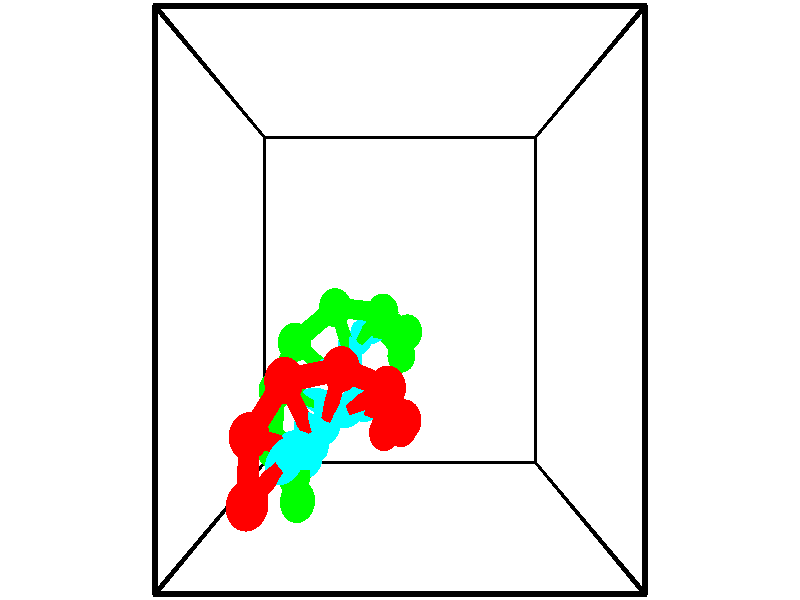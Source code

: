 // switches for output
#declare DRAW_BASES = 1; // possible values are 0, 1; only relevant for DNA ribbons
#declare DRAW_BASES_TYPE = 3; // possible values are 1, 2, 3; only relevant for DNA ribbons
#declare DRAW_FOG = 0; // set to 1 to enable fog

#include "colors.inc"

#include "transforms.inc"
background { rgb <1, 1, 1>}

#default {
   normal{
       ripples 0.25
       frequency 0.20
       turbulence 0.2
       lambda 5
   }
	finish {
		phong 0.1
		phong_size 40.
	}
}

// original window dimensions: 1024x640


// camera settings

camera {
	sky <-0, 1, 0>
	up <-0, 1, 0>
	right 1.6 * <1, 0, 0>
	location <2.5, 2.5, 11.1562>
	look_at <2.5, 2.5, 2.5>
	direction <0, 0, -8.6562>
	angle 67.0682
}


# declare cpy_camera_pos = <2.5, 2.5, 11.1562>;
# if (DRAW_FOG = 1)
fog {
	fog_type 2
	up vnormalize(cpy_camera_pos)
	color rgbt<1,1,1,0.3>
	distance 1e-5
	fog_alt 3e-3
	fog_offset 4
}
# end


// LIGHTS

# declare lum = 6;
global_settings {
	ambient_light rgb lum * <0.05, 0.05, 0.05>
	max_trace_level 15
}# declare cpy_direct_light_amount = 0.25;
light_source
{	1000 * <-1, -1, 1>,
	rgb lum * cpy_direct_light_amount
	parallel
}

light_source
{	1000 * <1, 1, -1>,
	rgb lum * cpy_direct_light_amount
	parallel
}

// strand 0

// nucleotide -1

// particle -1
sphere {
	<0.659685, 0.438208, 3.885410> 0.250000
	pigment { color rgbt <1,0,0,0> }
	no_shadow
}
cylinder {
	<0.936749, 0.713001, 3.973299>,  <1.102987, 0.877877, 4.026032>, 0.100000
	pigment { color rgbt <1,0,0,0> }
	no_shadow
}
cylinder {
	<0.936749, 0.713001, 3.973299>,  <0.659685, 0.438208, 3.885410>, 0.100000
	pigment { color rgbt <1,0,0,0> }
	no_shadow
}

// particle -1
sphere {
	<0.936749, 0.713001, 3.973299> 0.100000
	pigment { color rgbt <1,0,0,0> }
	no_shadow
}
sphere {
	0, 1
	scale<0.080000,0.200000,0.300000>
	matrix <0.194235, 0.115716, -0.974106,
		-0.694620, 0.717401, -0.053285,
		0.692659, 0.686983, 0.219723,
		1.144546, 0.919096, 4.039216>
	pigment { color rgbt <0,1,1,0> }
	no_shadow
}
cylinder {
	<0.590888, 1.064377, 3.516350>,  <0.659685, 0.438208, 3.885410>, 0.130000
	pigment { color rgbt <1,0,0,0> }
	no_shadow
}

// nucleotide -1

// particle -1
sphere {
	<0.590888, 1.064377, 3.516350> 0.250000
	pigment { color rgbt <1,0,0,0> }
	no_shadow
}
cylinder {
	<0.972103, 1.000462, 3.619256>,  <1.200832, 0.962112, 3.681000>, 0.100000
	pigment { color rgbt <1,0,0,0> }
	no_shadow
}
cylinder {
	<0.972103, 1.000462, 3.619256>,  <0.590888, 1.064377, 3.516350>, 0.100000
	pigment { color rgbt <1,0,0,0> }
	no_shadow
}

// particle -1
sphere {
	<0.972103, 1.000462, 3.619256> 0.100000
	pigment { color rgbt <1,0,0,0> }
	no_shadow
}
sphere {
	0, 1
	scale<0.080000,0.200000,0.300000>
	matrix <0.261241, 0.004026, -0.965265,
		0.153203, 0.987143, 0.045580,
		0.953038, -0.159789, 0.257265,
		1.258015, 0.952525, 3.696435>
	pigment { color rgbt <0,1,1,0> }
	no_shadow
}
cylinder {
	<1.021212, 1.642938, 3.447387>,  <0.590888, 1.064377, 3.516350>, 0.130000
	pigment { color rgbt <1,0,0,0> }
	no_shadow
}

// nucleotide -1

// particle -1
sphere {
	<1.021212, 1.642938, 3.447387> 0.250000
	pigment { color rgbt <1,0,0,0> }
	no_shadow
}
cylinder {
	<1.211384, 1.295227, 3.393242>,  <1.325487, 1.086600, 3.360754>, 0.100000
	pigment { color rgbt <1,0,0,0> }
	no_shadow
}
cylinder {
	<1.211384, 1.295227, 3.393242>,  <1.021212, 1.642938, 3.447387>, 0.100000
	pigment { color rgbt <1,0,0,0> }
	no_shadow
}

// particle -1
sphere {
	<1.211384, 1.295227, 3.393242> 0.100000
	pigment { color rgbt <1,0,0,0> }
	no_shadow
}
sphere {
	0, 1
	scale<0.080000,0.200000,0.300000>
	matrix <0.147034, 0.230214, -0.961968,
		0.867380, 0.437445, 0.237264,
		0.475429, -0.869278, -0.135364,
		1.354013, 1.034444, 3.352633>
	pigment { color rgbt <0,1,1,0> }
	no_shadow
}
cylinder {
	<1.726991, 1.746107, 3.244483>,  <1.021212, 1.642938, 3.447387>, 0.130000
	pigment { color rgbt <1,0,0,0> }
	no_shadow
}

// nucleotide -1

// particle -1
sphere {
	<1.726991, 1.746107, 3.244483> 0.250000
	pigment { color rgbt <1,0,0,0> }
	no_shadow
}
cylinder {
	<1.603619, 1.392914, 3.102942>,  <1.529595, 1.180998, 3.018017>, 0.100000
	pigment { color rgbt <1,0,0,0> }
	no_shadow
}
cylinder {
	<1.603619, 1.392914, 3.102942>,  <1.726991, 1.746107, 3.244483>, 0.100000
	pigment { color rgbt <1,0,0,0> }
	no_shadow
}

// particle -1
sphere {
	<1.603619, 1.392914, 3.102942> 0.100000
	pigment { color rgbt <1,0,0,0> }
	no_shadow
}
sphere {
	0, 1
	scale<0.080000,0.200000,0.300000>
	matrix <0.282527, 0.270171, -0.920427,
		0.908323, -0.383860, 0.166138,
		-0.308430, -0.882983, -0.353854,
		1.511090, 1.128019, 2.996785>
	pigment { color rgbt <0,1,1,0> }
	no_shadow
}
cylinder {
	<2.330813, 1.507048, 2.956939>,  <1.726991, 1.746107, 3.244483>, 0.130000
	pigment { color rgbt <1,0,0,0> }
	no_shadow
}

// nucleotide -1

// particle -1
sphere {
	<2.330813, 1.507048, 2.956939> 0.250000
	pigment { color rgbt <1,0,0,0> }
	no_shadow
}
cylinder {
	<2.003387, 1.337849, 2.801492>,  <1.806932, 1.236329, 2.708223>, 0.100000
	pigment { color rgbt <1,0,0,0> }
	no_shadow
}
cylinder {
	<2.003387, 1.337849, 2.801492>,  <2.330813, 1.507048, 2.956939>, 0.100000
	pigment { color rgbt <1,0,0,0> }
	no_shadow
}

// particle -1
sphere {
	<2.003387, 1.337849, 2.801492> 0.100000
	pigment { color rgbt <1,0,0,0> }
	no_shadow
}
sphere {
	0, 1
	scale<0.080000,0.200000,0.300000>
	matrix <0.362554, 0.144295, -0.920724,
		0.445540, -0.894568, 0.035244,
		-0.818565, -0.422998, -0.388619,
		1.757818, 1.210949, 2.684906>
	pigment { color rgbt <0,1,1,0> }
	no_shadow
}
cylinder {
	<2.560785, 1.044302, 2.380183>,  <2.330813, 1.507048, 2.956939>, 0.130000
	pigment { color rgbt <1,0,0,0> }
	no_shadow
}

// nucleotide -1

// particle -1
sphere {
	<2.560785, 1.044302, 2.380183> 0.250000
	pigment { color rgbt <1,0,0,0> }
	no_shadow
}
cylinder {
	<2.179924, 1.134693, 2.297877>,  <1.951407, 1.188928, 2.248494>, 0.100000
	pigment { color rgbt <1,0,0,0> }
	no_shadow
}
cylinder {
	<2.179924, 1.134693, 2.297877>,  <2.560785, 1.044302, 2.380183>, 0.100000
	pigment { color rgbt <1,0,0,0> }
	no_shadow
}

// particle -1
sphere {
	<2.179924, 1.134693, 2.297877> 0.100000
	pigment { color rgbt <1,0,0,0> }
	no_shadow
}
sphere {
	0, 1
	scale<0.080000,0.200000,0.300000>
	matrix <0.239293, 0.132417, -0.961876,
		-0.190117, -0.965090, -0.180156,
		-0.952153, 0.225979, -0.205765,
		1.894278, 1.202487, 2.236148>
	pigment { color rgbt <0,1,1,0> }
	no_shadow
}
cylinder {
	<2.518022, 0.842269, 1.737409>,  <2.560785, 1.044302, 2.380183>, 0.130000
	pigment { color rgbt <1,0,0,0> }
	no_shadow
}

// nucleotide -1

// particle -1
sphere {
	<2.518022, 0.842269, 1.737409> 0.250000
	pigment { color rgbt <1,0,0,0> }
	no_shadow
}
cylinder {
	<2.189171, 1.068184, 1.766032>,  <1.991860, 1.203733, 1.783206>, 0.100000
	pigment { color rgbt <1,0,0,0> }
	no_shadow
}
cylinder {
	<2.189171, 1.068184, 1.766032>,  <2.518022, 0.842269, 1.737409>, 0.100000
	pigment { color rgbt <1,0,0,0> }
	no_shadow
}

// particle -1
sphere {
	<2.189171, 1.068184, 1.766032> 0.100000
	pigment { color rgbt <1,0,0,0> }
	no_shadow
}
sphere {
	0, 1
	scale<0.080000,0.200000,0.300000>
	matrix <-0.025084, 0.089634, -0.995659,
		-0.568750, -0.820354, -0.059524,
		-0.822128, 0.564788, 0.071557,
		1.942532, 1.237620, 1.787499>
	pigment { color rgbt <0,1,1,0> }
	no_shadow
}
cylinder {
	<2.236101, 0.664955, 1.139021>,  <2.518022, 0.842269, 1.737409>, 0.130000
	pigment { color rgbt <1,0,0,0> }
	no_shadow
}

// nucleotide -1

// particle -1
sphere {
	<2.236101, 0.664955, 1.139021> 0.250000
	pigment { color rgbt <1,0,0,0> }
	no_shadow
}
cylinder {
	<2.083237, 1.008106, 1.276424>,  <1.991518, 1.213997, 1.358867>, 0.100000
	pigment { color rgbt <1,0,0,0> }
	no_shadow
}
cylinder {
	<2.083237, 1.008106, 1.276424>,  <2.236101, 0.664955, 1.139021>, 0.100000
	pigment { color rgbt <1,0,0,0> }
	no_shadow
}

// particle -1
sphere {
	<2.083237, 1.008106, 1.276424> 0.100000
	pigment { color rgbt <1,0,0,0> }
	no_shadow
}
sphere {
	0, 1
	scale<0.080000,0.200000,0.300000>
	matrix <0.044985, 0.388555, -0.920327,
		-0.923000, -0.336260, -0.187082,
		-0.382161, 0.857878, 0.343510,
		1.968588, 1.265470, 1.379477>
	pigment { color rgbt <0,1,1,0> }
	no_shadow
}
// strand 1

// nucleotide -1

// particle -1
sphere {
	<2.524703, 1.663111, 0.302023> 0.250000
	pigment { color rgbt <0,1,0,0> }
	no_shadow
}
cylinder {
	<2.243675, 1.945282, 0.339483>,  <2.075059, 2.114584, 0.361959>, 0.100000
	pigment { color rgbt <0,1,0,0> }
	no_shadow
}
cylinder {
	<2.243675, 1.945282, 0.339483>,  <2.524703, 1.663111, 0.302023>, 0.100000
	pigment { color rgbt <0,1,0,0> }
	no_shadow
}

// particle -1
sphere {
	<2.243675, 1.945282, 0.339483> 0.100000
	pigment { color rgbt <0,1,0,0> }
	no_shadow
}
sphere {
	0, 1
	scale<0.080000,0.200000,0.300000>
	matrix <-0.124482, -0.251404, 0.959844,
		0.700643, 0.662699, 0.264441,
		-0.702569, 0.705426, 0.093651,
		2.032905, 2.156910, 0.367579>
	pigment { color rgbt <0,1,1,0> }
	no_shadow
}
cylinder {
	<2.625568, 2.047030, 0.925102>,  <2.524703, 1.663111, 0.302023>, 0.130000
	pigment { color rgbt <0,1,0,0> }
	no_shadow
}

// nucleotide -1

// particle -1
sphere {
	<2.625568, 2.047030, 0.925102> 0.250000
	pigment { color rgbt <0,1,0,0> }
	no_shadow
}
cylinder {
	<2.234978, 2.048756, 0.838867>,  <2.000624, 2.049791, 0.787126>, 0.100000
	pigment { color rgbt <0,1,0,0> }
	no_shadow
}
cylinder {
	<2.234978, 2.048756, 0.838867>,  <2.625568, 2.047030, 0.925102>, 0.100000
	pigment { color rgbt <0,1,0,0> }
	no_shadow
}

// particle -1
sphere {
	<2.234978, 2.048756, 0.838867> 0.100000
	pigment { color rgbt <0,1,0,0> }
	no_shadow
}
sphere {
	0, 1
	scale<0.080000,0.200000,0.300000>
	matrix <-0.204603, -0.334148, 0.920045,
		-0.068069, 0.942511, 0.327169,
		-0.976475, 0.004313, -0.215586,
		1.942035, 2.050050, 0.774191>
	pigment { color rgbt <0,1,1,0> }
	no_shadow
}
cylinder {
	<2.226365, 2.334544, 1.601668>,  <2.625568, 2.047030, 0.925102>, 0.130000
	pigment { color rgbt <0,1,0,0> }
	no_shadow
}

// nucleotide -1

// particle -1
sphere {
	<2.226365, 2.334544, 1.601668> 0.250000
	pigment { color rgbt <0,1,0,0> }
	no_shadow
}
cylinder {
	<1.992683, 2.105350, 1.371748>,  <1.852474, 1.967835, 1.233796>, 0.100000
	pigment { color rgbt <0,1,0,0> }
	no_shadow
}
cylinder {
	<1.992683, 2.105350, 1.371748>,  <2.226365, 2.334544, 1.601668>, 0.100000
	pigment { color rgbt <0,1,0,0> }
	no_shadow
}

// particle -1
sphere {
	<1.992683, 2.105350, 1.371748> 0.100000
	pigment { color rgbt <0,1,0,0> }
	no_shadow
}
sphere {
	0, 1
	scale<0.080000,0.200000,0.300000>
	matrix <-0.205679, -0.580585, 0.787793,
		-0.785112, 0.578457, 0.221330,
		-0.584204, -0.572983, -0.574801,
		1.817422, 1.933456, 1.199308>
	pigment { color rgbt <0,1,1,0> }
	no_shadow
}
cylinder {
	<1.501519, 2.402604, 1.844162>,  <2.226365, 2.334544, 1.601668>, 0.130000
	pigment { color rgbt <0,1,0,0> }
	no_shadow
}

// nucleotide -1

// particle -1
sphere {
	<1.501519, 2.402604, 1.844162> 0.250000
	pigment { color rgbt <0,1,0,0> }
	no_shadow
}
cylinder {
	<1.618866, 2.056099, 1.682409>,  <1.689274, 1.848196, 1.585358>, 0.100000
	pigment { color rgbt <0,1,0,0> }
	no_shadow
}
cylinder {
	<1.618866, 2.056099, 1.682409>,  <1.501519, 2.402604, 1.844162>, 0.100000
	pigment { color rgbt <0,1,0,0> }
	no_shadow
}

// particle -1
sphere {
	<1.618866, 2.056099, 1.682409> 0.100000
	pigment { color rgbt <0,1,0,0> }
	no_shadow
}
sphere {
	0, 1
	scale<0.080000,0.200000,0.300000>
	matrix <-0.440520, -0.497901, 0.747018,
		-0.848457, -0.041012, -0.527674,
		0.293366, -0.866264, -0.404381,
		1.706876, 1.796220, 1.561095>
	pigment { color rgbt <0,1,1,0> }
	no_shadow
}
cylinder {
	<0.894423, 1.963228, 1.960187>,  <1.501519, 2.402604, 1.844162>, 0.130000
	pigment { color rgbt <0,1,0,0> }
	no_shadow
}

// nucleotide -1

// particle -1
sphere {
	<0.894423, 1.963228, 1.960187> 0.250000
	pigment { color rgbt <0,1,0,0> }
	no_shadow
}
cylinder {
	<1.206947, 1.720592, 1.901392>,  <1.394462, 1.575011, 1.866115>, 0.100000
	pigment { color rgbt <0,1,0,0> }
	no_shadow
}
cylinder {
	<1.206947, 1.720592, 1.901392>,  <0.894423, 1.963228, 1.960187>, 0.100000
	pigment { color rgbt <0,1,0,0> }
	no_shadow
}

// particle -1
sphere {
	<1.206947, 1.720592, 1.901392> 0.100000
	pigment { color rgbt <0,1,0,0> }
	no_shadow
}
sphere {
	0, 1
	scale<0.080000,0.200000,0.300000>
	matrix <-0.381155, -0.650203, 0.657235,
		-0.494242, -0.457480, -0.739214,
		0.781311, -0.606588, -0.146987,
		1.441340, 1.538616, 1.857296>
	pigment { color rgbt <0,1,1,0> }
	no_shadow
}
cylinder {
	<0.618473, 1.361596, 2.031155>,  <0.894423, 1.963228, 1.960187>, 0.130000
	pigment { color rgbt <0,1,0,0> }
	no_shadow
}

// nucleotide -1

// particle -1
sphere {
	<0.618473, 1.361596, 2.031155> 0.250000
	pigment { color rgbt <0,1,0,0> }
	no_shadow
}
cylinder {
	<1.008659, 1.291100, 2.083923>,  <1.242772, 1.248802, 2.115584>, 0.100000
	pigment { color rgbt <0,1,0,0> }
	no_shadow
}
cylinder {
	<1.008659, 1.291100, 2.083923>,  <0.618473, 1.361596, 2.031155>, 0.100000
	pigment { color rgbt <0,1,0,0> }
	no_shadow
}

// particle -1
sphere {
	<1.008659, 1.291100, 2.083923> 0.100000
	pigment { color rgbt <0,1,0,0> }
	no_shadow
}
sphere {
	0, 1
	scale<0.080000,0.200000,0.300000>
	matrix <-0.207778, -0.539034, 0.816254,
		-0.072748, -0.823639, -0.562429,
		0.975467, -0.176241, 0.131921,
		1.301299, 1.238227, 2.123500>
	pigment { color rgbt <0,1,1,0> }
	no_shadow
}
cylinder {
	<0.631438, 0.676876, 2.213982>,  <0.618473, 1.361596, 2.031155>, 0.130000
	pigment { color rgbt <0,1,0,0> }
	no_shadow
}

// nucleotide -1

// particle -1
sphere {
	<0.631438, 0.676876, 2.213982> 0.250000
	pigment { color rgbt <0,1,0,0> }
	no_shadow
}
cylinder {
	<0.980919, 0.828682, 2.335711>,  <1.190607, 0.919766, 2.408748>, 0.100000
	pigment { color rgbt <0,1,0,0> }
	no_shadow
}
cylinder {
	<0.980919, 0.828682, 2.335711>,  <0.631438, 0.676876, 2.213982>, 0.100000
	pigment { color rgbt <0,1,0,0> }
	no_shadow
}

// particle -1
sphere {
	<0.980919, 0.828682, 2.335711> 0.100000
	pigment { color rgbt <0,1,0,0> }
	no_shadow
}
sphere {
	0, 1
	scale<0.080000,0.200000,0.300000>
	matrix <-0.098768, -0.474161, 0.874881,
		0.476329, -0.794442, -0.376792,
		0.873702, 0.379516, 0.304322,
		1.243030, 0.942537, 2.427007>
	pigment { color rgbt <0,1,1,0> }
	no_shadow
}
cylinder {
	<1.020864, 0.077764, 2.441831>,  <0.631438, 0.676875, 2.213982>, 0.130000
	pigment { color rgbt <0,1,0,0> }
	no_shadow
}

// nucleotide -1

// particle -1
sphere {
	<1.020864, 0.077764, 2.441831> 0.250000
	pigment { color rgbt <0,1,0,0> }
	no_shadow
}
cylinder {
	<1.135002, 0.417084, 2.620253>,  <1.203485, 0.620676, 2.727306>, 0.100000
	pigment { color rgbt <0,1,0,0> }
	no_shadow
}
cylinder {
	<1.135002, 0.417084, 2.620253>,  <1.020864, 0.077764, 2.441831>, 0.100000
	pigment { color rgbt <0,1,0,0> }
	no_shadow
}

// particle -1
sphere {
	<1.135002, 0.417084, 2.620253> 0.100000
	pigment { color rgbt <0,1,0,0> }
	no_shadow
}
sphere {
	0, 1
	scale<0.080000,0.200000,0.300000>
	matrix <-0.093718, -0.438478, 0.893842,
		0.953831, -0.296858, -0.045617,
		0.285346, 0.848300, 0.446055,
		1.220606, 0.671574, 2.754069>
	pigment { color rgbt <0,1,1,0> }
	no_shadow
}
// box output
cylinder {
	<0.000000, 0.000000, 0.000000>,  <5.000000, 0.000000, 0.000000>, 0.025000
	pigment { color rgbt <0,0,0,0> }
	no_shadow
}
cylinder {
	<0.000000, 0.000000, 0.000000>,  <0.000000, 5.000000, 0.000000>, 0.025000
	pigment { color rgbt <0,0,0,0> }
	no_shadow
}
cylinder {
	<0.000000, 0.000000, 0.000000>,  <0.000000, 0.000000, 5.000000>, 0.025000
	pigment { color rgbt <0,0,0,0> }
	no_shadow
}
cylinder {
	<5.000000, 5.000000, 5.000000>,  <0.000000, 5.000000, 5.000000>, 0.025000
	pigment { color rgbt <0,0,0,0> }
	no_shadow
}
cylinder {
	<5.000000, 5.000000, 5.000000>,  <5.000000, 0.000000, 5.000000>, 0.025000
	pigment { color rgbt <0,0,0,0> }
	no_shadow
}
cylinder {
	<5.000000, 5.000000, 5.000000>,  <5.000000, 5.000000, 0.000000>, 0.025000
	pigment { color rgbt <0,0,0,0> }
	no_shadow
}
cylinder {
	<0.000000, 0.000000, 5.000000>,  <0.000000, 5.000000, 5.000000>, 0.025000
	pigment { color rgbt <0,0,0,0> }
	no_shadow
}
cylinder {
	<0.000000, 0.000000, 5.000000>,  <5.000000, 0.000000, 5.000000>, 0.025000
	pigment { color rgbt <0,0,0,0> }
	no_shadow
}
cylinder {
	<5.000000, 5.000000, 0.000000>,  <0.000000, 5.000000, 0.000000>, 0.025000
	pigment { color rgbt <0,0,0,0> }
	no_shadow
}
cylinder {
	<5.000000, 5.000000, 0.000000>,  <5.000000, 0.000000, 0.000000>, 0.025000
	pigment { color rgbt <0,0,0,0> }
	no_shadow
}
cylinder {
	<5.000000, 0.000000, 5.000000>,  <5.000000, 0.000000, 0.000000>, 0.025000
	pigment { color rgbt <0,0,0,0> }
	no_shadow
}
cylinder {
	<0.000000, 5.000000, 0.000000>,  <0.000000, 5.000000, 5.000000>, 0.025000
	pigment { color rgbt <0,0,0,0> }
	no_shadow
}
// end of box output
